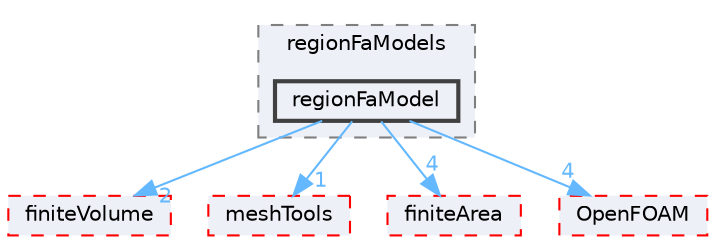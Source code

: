 digraph "src/regionFaModels/regionFaModel"
{
 // LATEX_PDF_SIZE
  bgcolor="transparent";
  edge [fontname=Helvetica,fontsize=10,labelfontname=Helvetica,labelfontsize=10];
  node [fontname=Helvetica,fontsize=10,shape=box,height=0.2,width=0.4];
  compound=true
  subgraph clusterdir_256e80909904544129a5af4b82e274ea {
    graph [ bgcolor="#edf0f7", pencolor="grey50", label="regionFaModels", fontname=Helvetica,fontsize=10 style="filled,dashed", URL="dir_256e80909904544129a5af4b82e274ea.html",tooltip=""]
  dir_55fa90e244852d143cc0ad573d47bbe2 [label="regionFaModel", fillcolor="#edf0f7", color="grey25", style="filled,bold", URL="dir_55fa90e244852d143cc0ad573d47bbe2.html",tooltip=""];
  }
  dir_9bd15774b555cf7259a6fa18f99fe99b [label="finiteVolume", fillcolor="#edf0f7", color="red", style="filled,dashed", URL="dir_9bd15774b555cf7259a6fa18f99fe99b.html",tooltip=""];
  dir_ae30ad0bef50cf391b24c614251bb9fd [label="meshTools", fillcolor="#edf0f7", color="red", style="filled,dashed", URL="dir_ae30ad0bef50cf391b24c614251bb9fd.html",tooltip=""];
  dir_b69a9eadfe761c231b266ce918b218a5 [label="finiteArea", fillcolor="#edf0f7", color="red", style="filled,dashed", URL="dir_b69a9eadfe761c231b266ce918b218a5.html",tooltip=""];
  dir_c5473ff19b20e6ec4dfe5c310b3778a8 [label="OpenFOAM", fillcolor="#edf0f7", color="red", style="filled,dashed", URL="dir_c5473ff19b20e6ec4dfe5c310b3778a8.html",tooltip=""];
  dir_55fa90e244852d143cc0ad573d47bbe2->dir_9bd15774b555cf7259a6fa18f99fe99b [headlabel="2", labeldistance=1.5 headhref="dir_003286_001387.html" href="dir_003286_001387.html" color="steelblue1" fontcolor="steelblue1"];
  dir_55fa90e244852d143cc0ad573d47bbe2->dir_ae30ad0bef50cf391b24c614251bb9fd [headlabel="1", labeldistance=1.5 headhref="dir_003286_002382.html" href="dir_003286_002382.html" color="steelblue1" fontcolor="steelblue1"];
  dir_55fa90e244852d143cc0ad573d47bbe2->dir_b69a9eadfe761c231b266ce918b218a5 [headlabel="4", labeldistance=1.5 headhref="dir_003286_001385.html" href="dir_003286_001385.html" color="steelblue1" fontcolor="steelblue1"];
  dir_55fa90e244852d143cc0ad573d47bbe2->dir_c5473ff19b20e6ec4dfe5c310b3778a8 [headlabel="4", labeldistance=1.5 headhref="dir_003286_002695.html" href="dir_003286_002695.html" color="steelblue1" fontcolor="steelblue1"];
}
